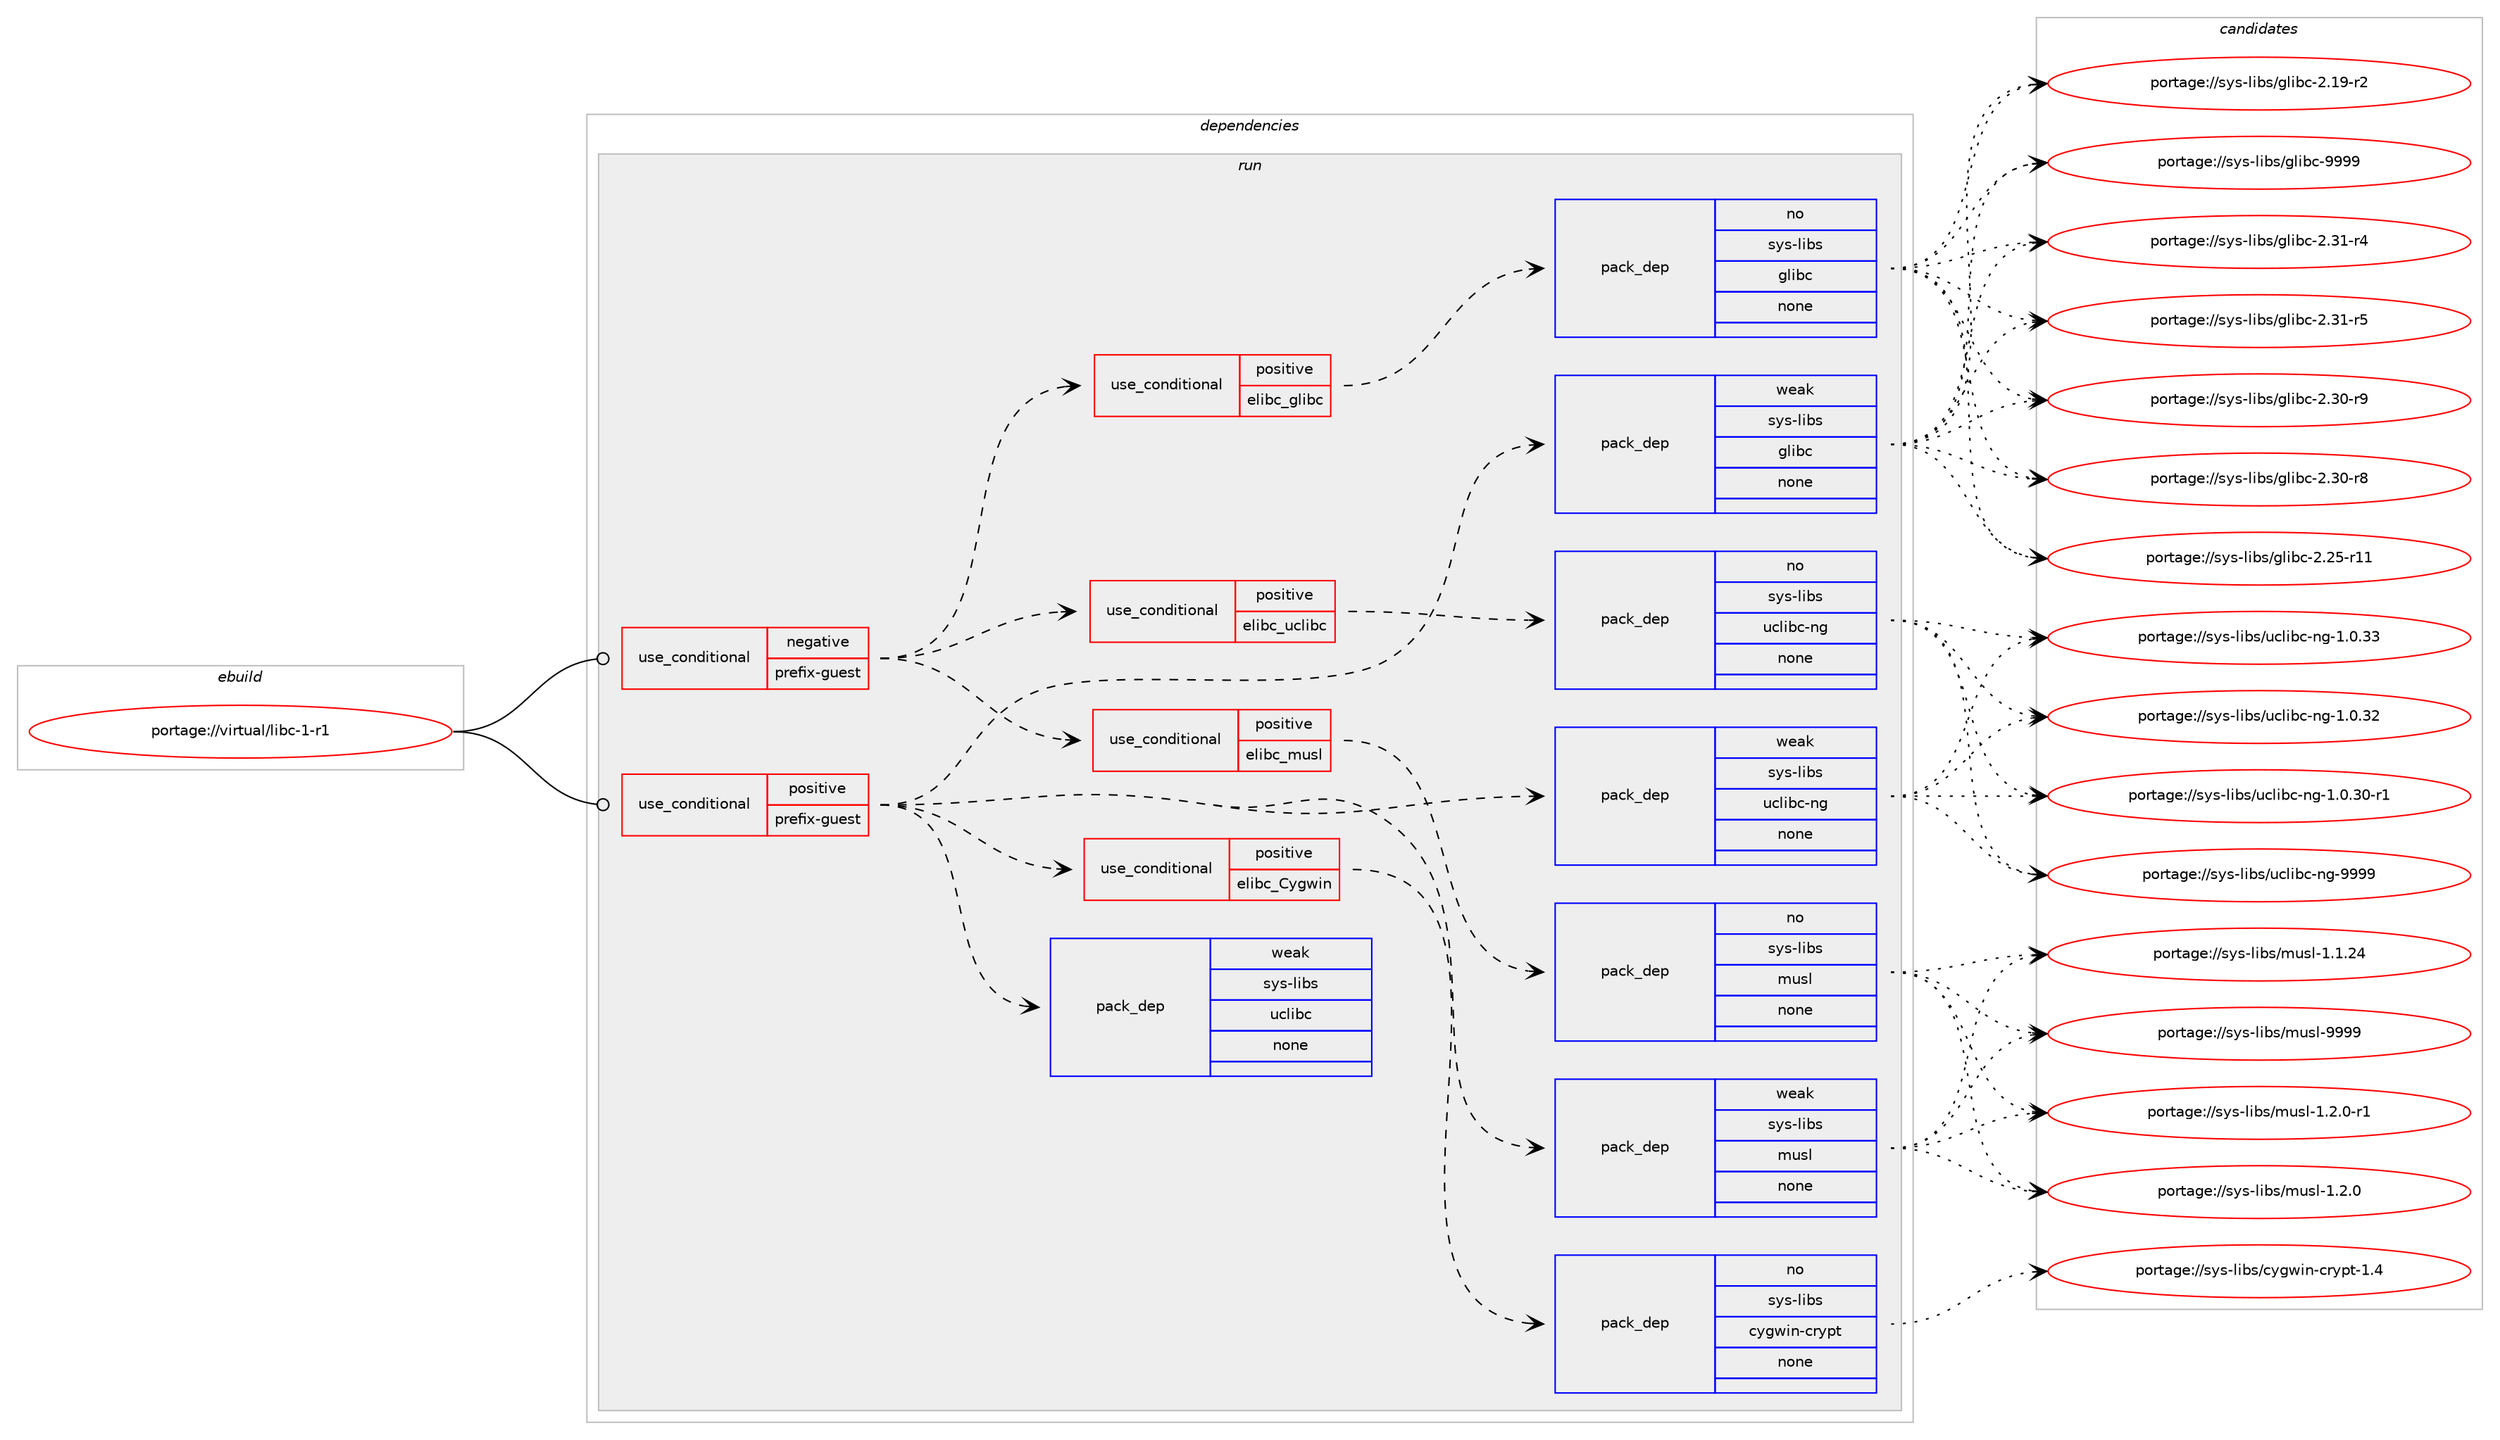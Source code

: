 digraph prolog {

# *************
# Graph options
# *************

newrank=true;
concentrate=true;
compound=true;
graph [rankdir=LR,fontname=Helvetica,fontsize=10,ranksep=1.5];#, ranksep=2.5, nodesep=0.2];
edge  [arrowhead=vee];
node  [fontname=Helvetica,fontsize=10];

# **********
# The ebuild
# **********

subgraph cluster_leftcol {
color=gray;
rank=same;
label=<<i>ebuild</i>>;
id [label="portage://virtual/libc-1-r1", color=red, width=4, href="../virtual/libc-1-r1.svg"];
}

# ****************
# The dependencies
# ****************

subgraph cluster_midcol {
color=gray;
label=<<i>dependencies</i>>;
subgraph cluster_compile {
fillcolor="#eeeeee";
style=filled;
label=<<i>compile</i>>;
}
subgraph cluster_compileandrun {
fillcolor="#eeeeee";
style=filled;
label=<<i>compile and run</i>>;
}
subgraph cluster_run {
fillcolor="#eeeeee";
style=filled;
label=<<i>run</i>>;
subgraph cond278 {
dependency2410 [label=<<TABLE BORDER="0" CELLBORDER="1" CELLSPACING="0" CELLPADDING="4"><TR><TD ROWSPAN="3" CELLPADDING="10">use_conditional</TD></TR><TR><TD>negative</TD></TR><TR><TD>prefix-guest</TD></TR></TABLE>>, shape=none, color=red];
subgraph cond279 {
dependency2411 [label=<<TABLE BORDER="0" CELLBORDER="1" CELLSPACING="0" CELLPADDING="4"><TR><TD ROWSPAN="3" CELLPADDING="10">use_conditional</TD></TR><TR><TD>positive</TD></TR><TR><TD>elibc_glibc</TD></TR></TABLE>>, shape=none, color=red];
subgraph pack2088 {
dependency2412 [label=<<TABLE BORDER="0" CELLBORDER="1" CELLSPACING="0" CELLPADDING="4" WIDTH="220"><TR><TD ROWSPAN="6" CELLPADDING="30">pack_dep</TD></TR><TR><TD WIDTH="110">no</TD></TR><TR><TD>sys-libs</TD></TR><TR><TD>glibc</TD></TR><TR><TD>none</TD></TR><TR><TD></TD></TR></TABLE>>, shape=none, color=blue];
}
dependency2411:e -> dependency2412:w [weight=20,style="dashed",arrowhead="vee"];
}
dependency2410:e -> dependency2411:w [weight=20,style="dashed",arrowhead="vee"];
subgraph cond280 {
dependency2413 [label=<<TABLE BORDER="0" CELLBORDER="1" CELLSPACING="0" CELLPADDING="4"><TR><TD ROWSPAN="3" CELLPADDING="10">use_conditional</TD></TR><TR><TD>positive</TD></TR><TR><TD>elibc_musl</TD></TR></TABLE>>, shape=none, color=red];
subgraph pack2089 {
dependency2414 [label=<<TABLE BORDER="0" CELLBORDER="1" CELLSPACING="0" CELLPADDING="4" WIDTH="220"><TR><TD ROWSPAN="6" CELLPADDING="30">pack_dep</TD></TR><TR><TD WIDTH="110">no</TD></TR><TR><TD>sys-libs</TD></TR><TR><TD>musl</TD></TR><TR><TD>none</TD></TR><TR><TD></TD></TR></TABLE>>, shape=none, color=blue];
}
dependency2413:e -> dependency2414:w [weight=20,style="dashed",arrowhead="vee"];
}
dependency2410:e -> dependency2413:w [weight=20,style="dashed",arrowhead="vee"];
subgraph cond281 {
dependency2415 [label=<<TABLE BORDER="0" CELLBORDER="1" CELLSPACING="0" CELLPADDING="4"><TR><TD ROWSPAN="3" CELLPADDING="10">use_conditional</TD></TR><TR><TD>positive</TD></TR><TR><TD>elibc_uclibc</TD></TR></TABLE>>, shape=none, color=red];
subgraph pack2090 {
dependency2416 [label=<<TABLE BORDER="0" CELLBORDER="1" CELLSPACING="0" CELLPADDING="4" WIDTH="220"><TR><TD ROWSPAN="6" CELLPADDING="30">pack_dep</TD></TR><TR><TD WIDTH="110">no</TD></TR><TR><TD>sys-libs</TD></TR><TR><TD>uclibc-ng</TD></TR><TR><TD>none</TD></TR><TR><TD></TD></TR></TABLE>>, shape=none, color=blue];
}
dependency2415:e -> dependency2416:w [weight=20,style="dashed",arrowhead="vee"];
}
dependency2410:e -> dependency2415:w [weight=20,style="dashed",arrowhead="vee"];
}
id:e -> dependency2410:w [weight=20,style="solid",arrowhead="odot"];
subgraph cond282 {
dependency2417 [label=<<TABLE BORDER="0" CELLBORDER="1" CELLSPACING="0" CELLPADDING="4"><TR><TD ROWSPAN="3" CELLPADDING="10">use_conditional</TD></TR><TR><TD>positive</TD></TR><TR><TD>prefix-guest</TD></TR></TABLE>>, shape=none, color=red];
subgraph cond283 {
dependency2418 [label=<<TABLE BORDER="0" CELLBORDER="1" CELLSPACING="0" CELLPADDING="4"><TR><TD ROWSPAN="3" CELLPADDING="10">use_conditional</TD></TR><TR><TD>positive</TD></TR><TR><TD>elibc_Cygwin</TD></TR></TABLE>>, shape=none, color=red];
subgraph pack2091 {
dependency2419 [label=<<TABLE BORDER="0" CELLBORDER="1" CELLSPACING="0" CELLPADDING="4" WIDTH="220"><TR><TD ROWSPAN="6" CELLPADDING="30">pack_dep</TD></TR><TR><TD WIDTH="110">no</TD></TR><TR><TD>sys-libs</TD></TR><TR><TD>cygwin-crypt</TD></TR><TR><TD>none</TD></TR><TR><TD></TD></TR></TABLE>>, shape=none, color=blue];
}
dependency2418:e -> dependency2419:w [weight=20,style="dashed",arrowhead="vee"];
}
dependency2417:e -> dependency2418:w [weight=20,style="dashed",arrowhead="vee"];
subgraph pack2092 {
dependency2420 [label=<<TABLE BORDER="0" CELLBORDER="1" CELLSPACING="0" CELLPADDING="4" WIDTH="220"><TR><TD ROWSPAN="6" CELLPADDING="30">pack_dep</TD></TR><TR><TD WIDTH="110">weak</TD></TR><TR><TD>sys-libs</TD></TR><TR><TD>glibc</TD></TR><TR><TD>none</TD></TR><TR><TD></TD></TR></TABLE>>, shape=none, color=blue];
}
dependency2417:e -> dependency2420:w [weight=20,style="dashed",arrowhead="vee"];
subgraph pack2093 {
dependency2421 [label=<<TABLE BORDER="0" CELLBORDER="1" CELLSPACING="0" CELLPADDING="4" WIDTH="220"><TR><TD ROWSPAN="6" CELLPADDING="30">pack_dep</TD></TR><TR><TD WIDTH="110">weak</TD></TR><TR><TD>sys-libs</TD></TR><TR><TD>musl</TD></TR><TR><TD>none</TD></TR><TR><TD></TD></TR></TABLE>>, shape=none, color=blue];
}
dependency2417:e -> dependency2421:w [weight=20,style="dashed",arrowhead="vee"];
subgraph pack2094 {
dependency2422 [label=<<TABLE BORDER="0" CELLBORDER="1" CELLSPACING="0" CELLPADDING="4" WIDTH="220"><TR><TD ROWSPAN="6" CELLPADDING="30">pack_dep</TD></TR><TR><TD WIDTH="110">weak</TD></TR><TR><TD>sys-libs</TD></TR><TR><TD>uclibc-ng</TD></TR><TR><TD>none</TD></TR><TR><TD></TD></TR></TABLE>>, shape=none, color=blue];
}
dependency2417:e -> dependency2422:w [weight=20,style="dashed",arrowhead="vee"];
subgraph pack2095 {
dependency2423 [label=<<TABLE BORDER="0" CELLBORDER="1" CELLSPACING="0" CELLPADDING="4" WIDTH="220"><TR><TD ROWSPAN="6" CELLPADDING="30">pack_dep</TD></TR><TR><TD WIDTH="110">weak</TD></TR><TR><TD>sys-libs</TD></TR><TR><TD>uclibc</TD></TR><TR><TD>none</TD></TR><TR><TD></TD></TR></TABLE>>, shape=none, color=blue];
}
dependency2417:e -> dependency2423:w [weight=20,style="dashed",arrowhead="vee"];
}
id:e -> dependency2417:w [weight=20,style="solid",arrowhead="odot"];
}
}

# **************
# The candidates
# **************

subgraph cluster_choices {
rank=same;
color=gray;
label=<<i>candidates</i>>;

subgraph choice2088 {
color=black;
nodesep=1;
choice11512111545108105981154710310810598994557575757 [label="portage://sys-libs/glibc-9999", color=red, width=4,href="../sys-libs/glibc-9999.svg"];
choice115121115451081059811547103108105989945504651494511453 [label="portage://sys-libs/glibc-2.31-r5", color=red, width=4,href="../sys-libs/glibc-2.31-r5.svg"];
choice115121115451081059811547103108105989945504651494511452 [label="portage://sys-libs/glibc-2.31-r4", color=red, width=4,href="../sys-libs/glibc-2.31-r4.svg"];
choice115121115451081059811547103108105989945504651484511457 [label="portage://sys-libs/glibc-2.30-r9", color=red, width=4,href="../sys-libs/glibc-2.30-r9.svg"];
choice115121115451081059811547103108105989945504651484511456 [label="portage://sys-libs/glibc-2.30-r8", color=red, width=4,href="../sys-libs/glibc-2.30-r8.svg"];
choice11512111545108105981154710310810598994550465053451144949 [label="portage://sys-libs/glibc-2.25-r11", color=red, width=4,href="../sys-libs/glibc-2.25-r11.svg"];
choice115121115451081059811547103108105989945504649574511450 [label="portage://sys-libs/glibc-2.19-r2", color=red, width=4,href="../sys-libs/glibc-2.19-r2.svg"];
dependency2412:e -> choice11512111545108105981154710310810598994557575757:w [style=dotted,weight="100"];
dependency2412:e -> choice115121115451081059811547103108105989945504651494511453:w [style=dotted,weight="100"];
dependency2412:e -> choice115121115451081059811547103108105989945504651494511452:w [style=dotted,weight="100"];
dependency2412:e -> choice115121115451081059811547103108105989945504651484511457:w [style=dotted,weight="100"];
dependency2412:e -> choice115121115451081059811547103108105989945504651484511456:w [style=dotted,weight="100"];
dependency2412:e -> choice11512111545108105981154710310810598994550465053451144949:w [style=dotted,weight="100"];
dependency2412:e -> choice115121115451081059811547103108105989945504649574511450:w [style=dotted,weight="100"];
}
subgraph choice2089 {
color=black;
nodesep=1;
choice1151211154510810598115471091171151084557575757 [label="portage://sys-libs/musl-9999", color=red, width=4,href="../sys-libs/musl-9999.svg"];
choice1151211154510810598115471091171151084549465046484511449 [label="portage://sys-libs/musl-1.2.0-r1", color=red, width=4,href="../sys-libs/musl-1.2.0-r1.svg"];
choice115121115451081059811547109117115108454946504648 [label="portage://sys-libs/musl-1.2.0", color=red, width=4,href="../sys-libs/musl-1.2.0.svg"];
choice11512111545108105981154710911711510845494649465052 [label="portage://sys-libs/musl-1.1.24", color=red, width=4,href="../sys-libs/musl-1.1.24.svg"];
dependency2414:e -> choice1151211154510810598115471091171151084557575757:w [style=dotted,weight="100"];
dependency2414:e -> choice1151211154510810598115471091171151084549465046484511449:w [style=dotted,weight="100"];
dependency2414:e -> choice115121115451081059811547109117115108454946504648:w [style=dotted,weight="100"];
dependency2414:e -> choice11512111545108105981154710911711510845494649465052:w [style=dotted,weight="100"];
}
subgraph choice2090 {
color=black;
nodesep=1;
choice115121115451081059811547117991081059899451101034557575757 [label="portage://sys-libs/uclibc-ng-9999", color=red, width=4,href="../sys-libs/uclibc-ng-9999.svg"];
choice1151211154510810598115471179910810598994511010345494648465151 [label="portage://sys-libs/uclibc-ng-1.0.33", color=red, width=4,href="../sys-libs/uclibc-ng-1.0.33.svg"];
choice1151211154510810598115471179910810598994511010345494648465150 [label="portage://sys-libs/uclibc-ng-1.0.32", color=red, width=4,href="../sys-libs/uclibc-ng-1.0.32.svg"];
choice11512111545108105981154711799108105989945110103454946484651484511449 [label="portage://sys-libs/uclibc-ng-1.0.30-r1", color=red, width=4,href="../sys-libs/uclibc-ng-1.0.30-r1.svg"];
dependency2416:e -> choice115121115451081059811547117991081059899451101034557575757:w [style=dotted,weight="100"];
dependency2416:e -> choice1151211154510810598115471179910810598994511010345494648465151:w [style=dotted,weight="100"];
dependency2416:e -> choice1151211154510810598115471179910810598994511010345494648465150:w [style=dotted,weight="100"];
dependency2416:e -> choice11512111545108105981154711799108105989945110103454946484651484511449:w [style=dotted,weight="100"];
}
subgraph choice2091 {
color=black;
nodesep=1;
choice11512111545108105981154799121103119105110459911412111211645494652 [label="portage://sys-libs/cygwin-crypt-1.4", color=red, width=4,href="../sys-libs/cygwin-crypt-1.4.svg"];
dependency2419:e -> choice11512111545108105981154799121103119105110459911412111211645494652:w [style=dotted,weight="100"];
}
subgraph choice2092 {
color=black;
nodesep=1;
choice11512111545108105981154710310810598994557575757 [label="portage://sys-libs/glibc-9999", color=red, width=4,href="../sys-libs/glibc-9999.svg"];
choice115121115451081059811547103108105989945504651494511453 [label="portage://sys-libs/glibc-2.31-r5", color=red, width=4,href="../sys-libs/glibc-2.31-r5.svg"];
choice115121115451081059811547103108105989945504651494511452 [label="portage://sys-libs/glibc-2.31-r4", color=red, width=4,href="../sys-libs/glibc-2.31-r4.svg"];
choice115121115451081059811547103108105989945504651484511457 [label="portage://sys-libs/glibc-2.30-r9", color=red, width=4,href="../sys-libs/glibc-2.30-r9.svg"];
choice115121115451081059811547103108105989945504651484511456 [label="portage://sys-libs/glibc-2.30-r8", color=red, width=4,href="../sys-libs/glibc-2.30-r8.svg"];
choice11512111545108105981154710310810598994550465053451144949 [label="portage://sys-libs/glibc-2.25-r11", color=red, width=4,href="../sys-libs/glibc-2.25-r11.svg"];
choice115121115451081059811547103108105989945504649574511450 [label="portage://sys-libs/glibc-2.19-r2", color=red, width=4,href="../sys-libs/glibc-2.19-r2.svg"];
dependency2420:e -> choice11512111545108105981154710310810598994557575757:w [style=dotted,weight="100"];
dependency2420:e -> choice115121115451081059811547103108105989945504651494511453:w [style=dotted,weight="100"];
dependency2420:e -> choice115121115451081059811547103108105989945504651494511452:w [style=dotted,weight="100"];
dependency2420:e -> choice115121115451081059811547103108105989945504651484511457:w [style=dotted,weight="100"];
dependency2420:e -> choice115121115451081059811547103108105989945504651484511456:w [style=dotted,weight="100"];
dependency2420:e -> choice11512111545108105981154710310810598994550465053451144949:w [style=dotted,weight="100"];
dependency2420:e -> choice115121115451081059811547103108105989945504649574511450:w [style=dotted,weight="100"];
}
subgraph choice2093 {
color=black;
nodesep=1;
choice1151211154510810598115471091171151084557575757 [label="portage://sys-libs/musl-9999", color=red, width=4,href="../sys-libs/musl-9999.svg"];
choice1151211154510810598115471091171151084549465046484511449 [label="portage://sys-libs/musl-1.2.0-r1", color=red, width=4,href="../sys-libs/musl-1.2.0-r1.svg"];
choice115121115451081059811547109117115108454946504648 [label="portage://sys-libs/musl-1.2.0", color=red, width=4,href="../sys-libs/musl-1.2.0.svg"];
choice11512111545108105981154710911711510845494649465052 [label="portage://sys-libs/musl-1.1.24", color=red, width=4,href="../sys-libs/musl-1.1.24.svg"];
dependency2421:e -> choice1151211154510810598115471091171151084557575757:w [style=dotted,weight="100"];
dependency2421:e -> choice1151211154510810598115471091171151084549465046484511449:w [style=dotted,weight="100"];
dependency2421:e -> choice115121115451081059811547109117115108454946504648:w [style=dotted,weight="100"];
dependency2421:e -> choice11512111545108105981154710911711510845494649465052:w [style=dotted,weight="100"];
}
subgraph choice2094 {
color=black;
nodesep=1;
choice115121115451081059811547117991081059899451101034557575757 [label="portage://sys-libs/uclibc-ng-9999", color=red, width=4,href="../sys-libs/uclibc-ng-9999.svg"];
choice1151211154510810598115471179910810598994511010345494648465151 [label="portage://sys-libs/uclibc-ng-1.0.33", color=red, width=4,href="../sys-libs/uclibc-ng-1.0.33.svg"];
choice1151211154510810598115471179910810598994511010345494648465150 [label="portage://sys-libs/uclibc-ng-1.0.32", color=red, width=4,href="../sys-libs/uclibc-ng-1.0.32.svg"];
choice11512111545108105981154711799108105989945110103454946484651484511449 [label="portage://sys-libs/uclibc-ng-1.0.30-r1", color=red, width=4,href="../sys-libs/uclibc-ng-1.0.30-r1.svg"];
dependency2422:e -> choice115121115451081059811547117991081059899451101034557575757:w [style=dotted,weight="100"];
dependency2422:e -> choice1151211154510810598115471179910810598994511010345494648465151:w [style=dotted,weight="100"];
dependency2422:e -> choice1151211154510810598115471179910810598994511010345494648465150:w [style=dotted,weight="100"];
dependency2422:e -> choice11512111545108105981154711799108105989945110103454946484651484511449:w [style=dotted,weight="100"];
}
subgraph choice2095 {
color=black;
nodesep=1;
}
}

}
